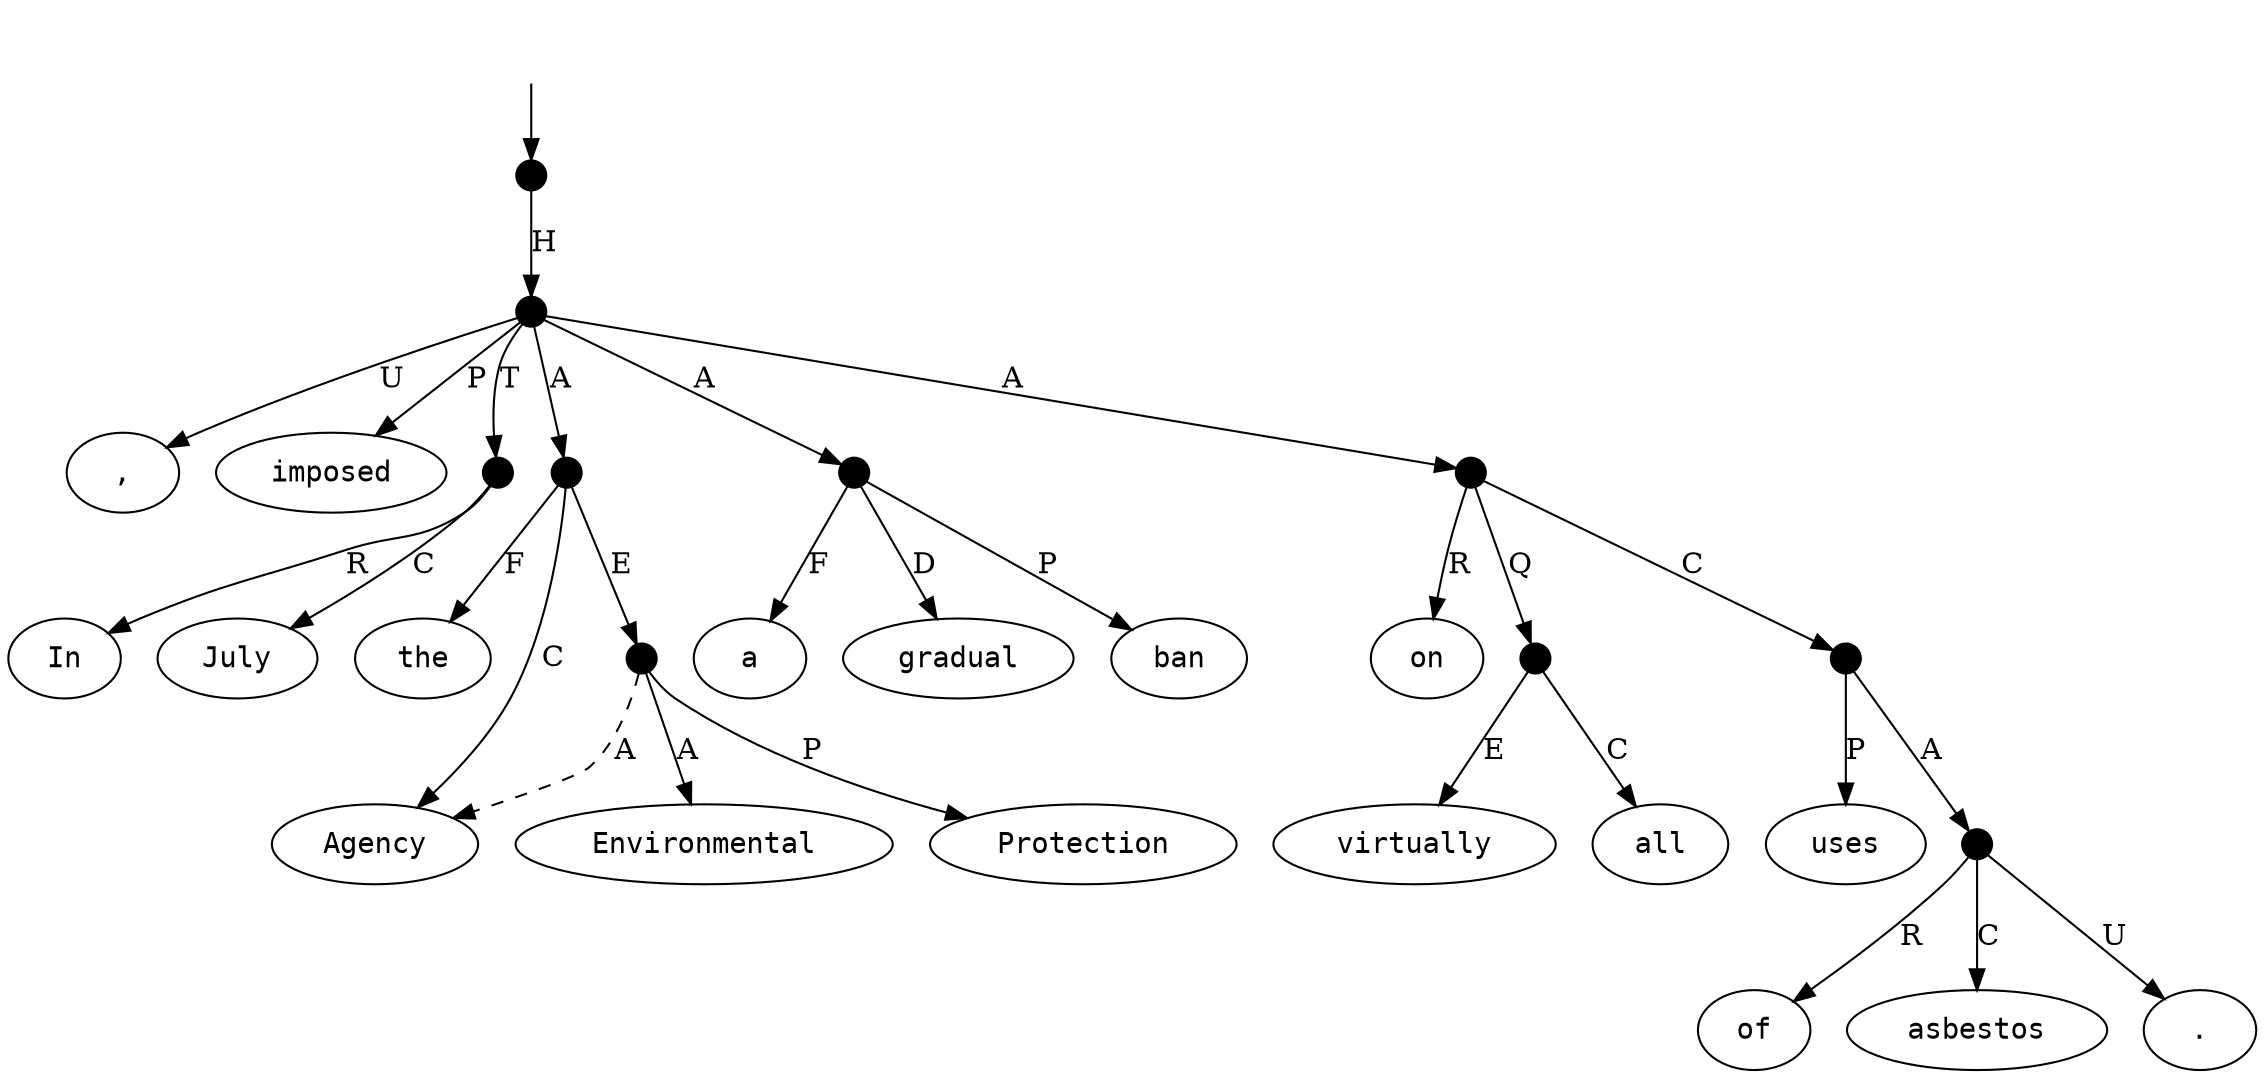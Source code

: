 digraph "20003022" {
  top [ style=invis ];
  top -> 19;
  0 [ label=<<table align="center" border="0" cellspacing="0"><tr><td colspan="2"><font face="Courier">In</font></td></tr></table>> ];
  1 [ label=<<table align="center" border="0" cellspacing="0"><tr><td colspan="2"><font face="Courier">July</font></td></tr></table>> ];
  2 [ label=<<table align="center" border="0" cellspacing="0"><tr><td colspan="2"><font face="Courier">,</font></td></tr></table>> ];
  3 [ label=<<table align="center" border="0" cellspacing="0"><tr><td colspan="2"><font face="Courier">the</font></td></tr></table>> ];
  4 [ label=<<table align="center" border="0" cellspacing="0"><tr><td colspan="2"><font face="Courier">Environmental</font></td></tr></table>> ];
  5 [ label=<<table align="center" border="0" cellspacing="0"><tr><td colspan="2"><font face="Courier">Protection</font></td></tr></table>> ];
  6 [ label=<<table align="center" border="0" cellspacing="0"><tr><td colspan="2"><font face="Courier">Agency</font></td></tr></table>> ];
  7 [ label=<<table align="center" border="0" cellspacing="0"><tr><td colspan="2"><font face="Courier">imposed</font></td></tr></table>> ];
  8 [ label=<<table align="center" border="0" cellspacing="0"><tr><td colspan="2"><font face="Courier">a</font></td></tr></table>> ];
  9 [ label=<<table align="center" border="0" cellspacing="0"><tr><td colspan="2"><font face="Courier">gradual</font></td></tr></table>> ];
  10 [ label=<<table align="center" border="0" cellspacing="0"><tr><td colspan="2"><font face="Courier">ban</font></td></tr></table>> ];
  11 [ label=<<table align="center" border="0" cellspacing="0"><tr><td colspan="2"><font face="Courier">on</font></td></tr></table>> ];
  12 [ label=<<table align="center" border="0" cellspacing="0"><tr><td colspan="2"><font face="Courier">virtually</font></td></tr></table>> ];
  13 [ label=<<table align="center" border="0" cellspacing="0"><tr><td colspan="2"><font face="Courier">all</font></td></tr></table>> ];
  14 [ label=<<table align="center" border="0" cellspacing="0"><tr><td colspan="2"><font face="Courier">uses</font></td></tr></table>> ];
  15 [ label=<<table align="center" border="0" cellspacing="0"><tr><td colspan="2"><font face="Courier">of</font></td></tr></table>> ];
  16 [ label=<<table align="center" border="0" cellspacing="0"><tr><td colspan="2"><font face="Courier">asbestos</font></td></tr></table>> ];
  17 [ label=<<table align="center" border="0" cellspacing="0"><tr><td colspan="2"><font face="Courier">.</font></td></tr></table>> ];
  18 [ shape=point, width=0.2 ];
  19 [ shape=point, width=0.2 ];
  20 [ shape=point, width=0.2 ];
  21 [ shape=point, width=0.2 ];
  22 [ shape=point, width=0.2 ];
  23 [ shape=point, width=0.2 ];
  24 [ shape=point, width=0.2 ];
  25 [ shape=point, width=0.2 ];
  26 [ shape=point, width=0.2 ];
  27 [ shape=point, width=0.2 ];
  21 -> 3 [ label="F" ];
  21 -> 22 [ label="E" ];
  21 -> 6 [ label="C" ];
  19 -> 20 [ label="H" ];
  22 -> 6 [ label="A", style=dashed ];
  22 -> 5 [ label="P" ];
  26 -> 14 [ label="P" ];
  23 -> 9 [ label="D" ];
  18 -> 0 [ label="R" ];
  25 -> 12 [ label="E" ];
  23 -> 10 [ label="P" ];
  24 -> 11 [ label="R" ];
  24 -> 26 [ label="C" ];
  24 -> 25 [ label="Q" ];
  20 -> 2 [ label="U" ];
  18 -> 1 [ label="C" ];
  27 -> 15 [ label="R" ];
  23 -> 8 [ label="F" ];
  26 -> 27 [ label="A" ];
  20 -> 7 [ label="P" ];
  20 -> 18 [ label="T" ];
  27 -> 16 [ label="C" ];
  20 -> 24 [ label="A" ];
  20 -> 23 [ label="A" ];
  22 -> 4 [ label="A" ];
  27 -> 17 [ label="U" ];
  25 -> 13 [ label="C" ];
  20 -> 21 [ label="A" ];
}


